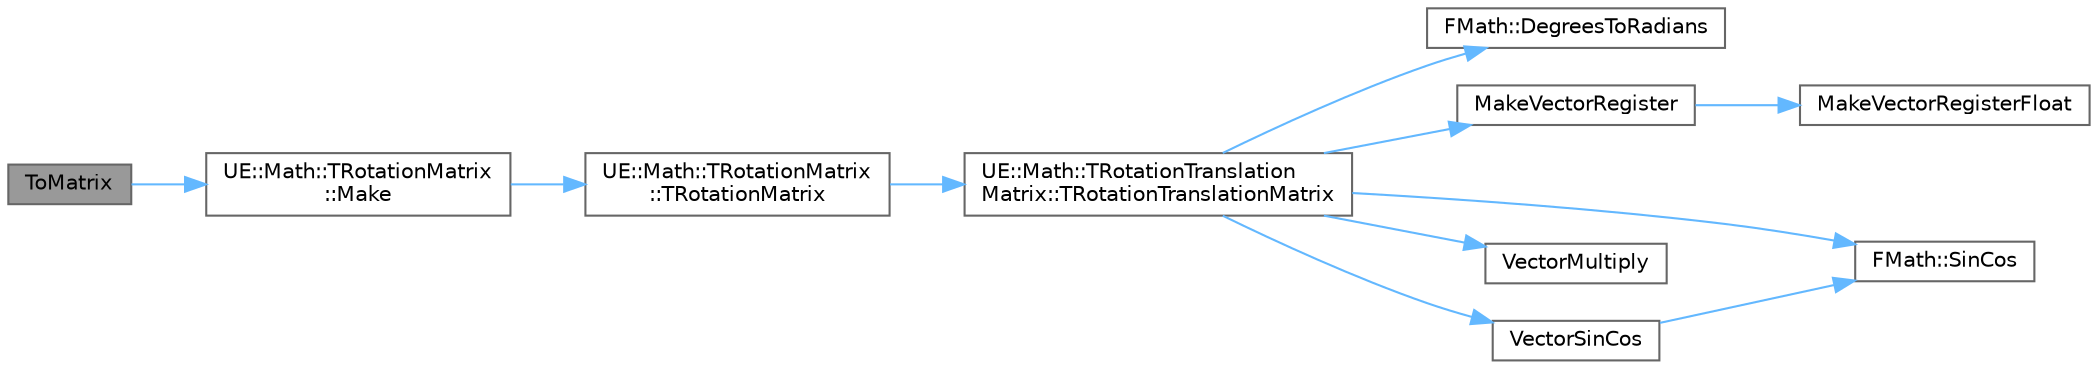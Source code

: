 digraph "ToMatrix"
{
 // INTERACTIVE_SVG=YES
 // LATEX_PDF_SIZE
  bgcolor="transparent";
  edge [fontname=Helvetica,fontsize=10,labelfontname=Helvetica,labelfontsize=10];
  node [fontname=Helvetica,fontsize=10,shape=box,height=0.2,width=0.4];
  rankdir="LR";
  Node1 [id="Node000001",label="ToMatrix",height=0.2,width=0.4,color="gray40", fillcolor="grey60", style="filled", fontcolor="black",tooltip="Specialization for rotation."];
  Node1 -> Node2 [id="edge1_Node000001_Node000002",color="steelblue1",style="solid",tooltip=" "];
  Node2 [id="Node000002",label="UE::Math::TRotationMatrix\l::Make",height=0.2,width=0.4,color="grey40", fillcolor="white", style="filled",URL="$de/df1/structUE_1_1Math_1_1TRotationMatrix.html#af32031cbb8b92ccbc082a7213c949ece",tooltip="Matrix factory."];
  Node2 -> Node3 [id="edge2_Node000002_Node000003",color="steelblue1",style="solid",tooltip=" "];
  Node3 [id="Node000003",label="UE::Math::TRotationMatrix\l::TRotationMatrix",height=0.2,width=0.4,color="grey40", fillcolor="white", style="filled",URL="$de/df1/structUE_1_1Math_1_1TRotationMatrix.html#a45638f3f3e171655467675d46e316578",tooltip="Constructor."];
  Node3 -> Node4 [id="edge3_Node000003_Node000004",color="steelblue1",style="solid",tooltip=" "];
  Node4 [id="Node000004",label="UE::Math::TRotationTranslation\lMatrix::TRotationTranslationMatrix",height=0.2,width=0.4,color="grey40", fillcolor="white", style="filled",URL="$d2/dd4/structUE_1_1Math_1_1TRotationTranslationMatrix.html#ac8b6cffa0b856d38f27b06061a9cfd04",tooltip="Constructor."];
  Node4 -> Node5 [id="edge4_Node000004_Node000005",color="steelblue1",style="solid",tooltip=" "];
  Node5 [id="Node000005",label="FMath::DegreesToRadians",height=0.2,width=0.4,color="grey40", fillcolor="white", style="filled",URL="$dc/d20/structFMath.html#acce7db928203ab3a26666422bce0ff60",tooltip="Converts degrees to radians."];
  Node4 -> Node6 [id="edge5_Node000004_Node000006",color="steelblue1",style="solid",tooltip=" "];
  Node6 [id="Node000006",label="MakeVectorRegister",height=0.2,width=0.4,color="grey40", fillcolor="white", style="filled",URL="$dd/d4d/UnrealMathFPU_8h.html#a2b1ce1cf6a01db0ea11daff91b3f30f3",tooltip=" "];
  Node6 -> Node7 [id="edge6_Node000006_Node000007",color="steelblue1",style="solid",tooltip=" "];
  Node7 [id="Node000007",label="MakeVectorRegisterFloat",height=0.2,width=0.4,color="grey40", fillcolor="white", style="filled",URL="$dd/d4d/UnrealMathFPU_8h.html#aefc67d5a07d1692613a29d8c9f71e815",tooltip="Returns a bitwise equivalent vector based on 4 DWORDs."];
  Node4 -> Node8 [id="edge7_Node000004_Node000008",color="steelblue1",style="solid",tooltip=" "];
  Node8 [id="Node000008",label="FMath::SinCos",height=0.2,width=0.4,color="grey40", fillcolor="white", style="filled",URL="$dc/d20/structFMath.html#a85cd266f0a50c937b29af7f778da3d08",tooltip="Computes the sine and cosine of a scalar value."];
  Node4 -> Node9 [id="edge8_Node000004_Node000009",color="steelblue1",style="solid",tooltip=" "];
  Node9 [id="Node000009",label="VectorMultiply",height=0.2,width=0.4,color="grey40", fillcolor="white", style="filled",URL="$dd/d4d/UnrealMathFPU_8h.html#a498979d68d58aebba11252fe447acc0e",tooltip="Multiplies two vectors (component-wise) and returns the result."];
  Node4 -> Node10 [id="edge9_Node000004_Node000010",color="steelblue1",style="solid",tooltip=" "];
  Node10 [id="Node000010",label="VectorSinCos",height=0.2,width=0.4,color="grey40", fillcolor="white", style="filled",URL="$dd/d4d/UnrealMathFPU_8h.html#a3248040b88d3e22968231e73120bff1e",tooltip="Computes the sine and cosine of each component of a Vector."];
  Node10 -> Node8 [id="edge10_Node000010_Node000008",color="steelblue1",style="solid",tooltip=" "];
}

